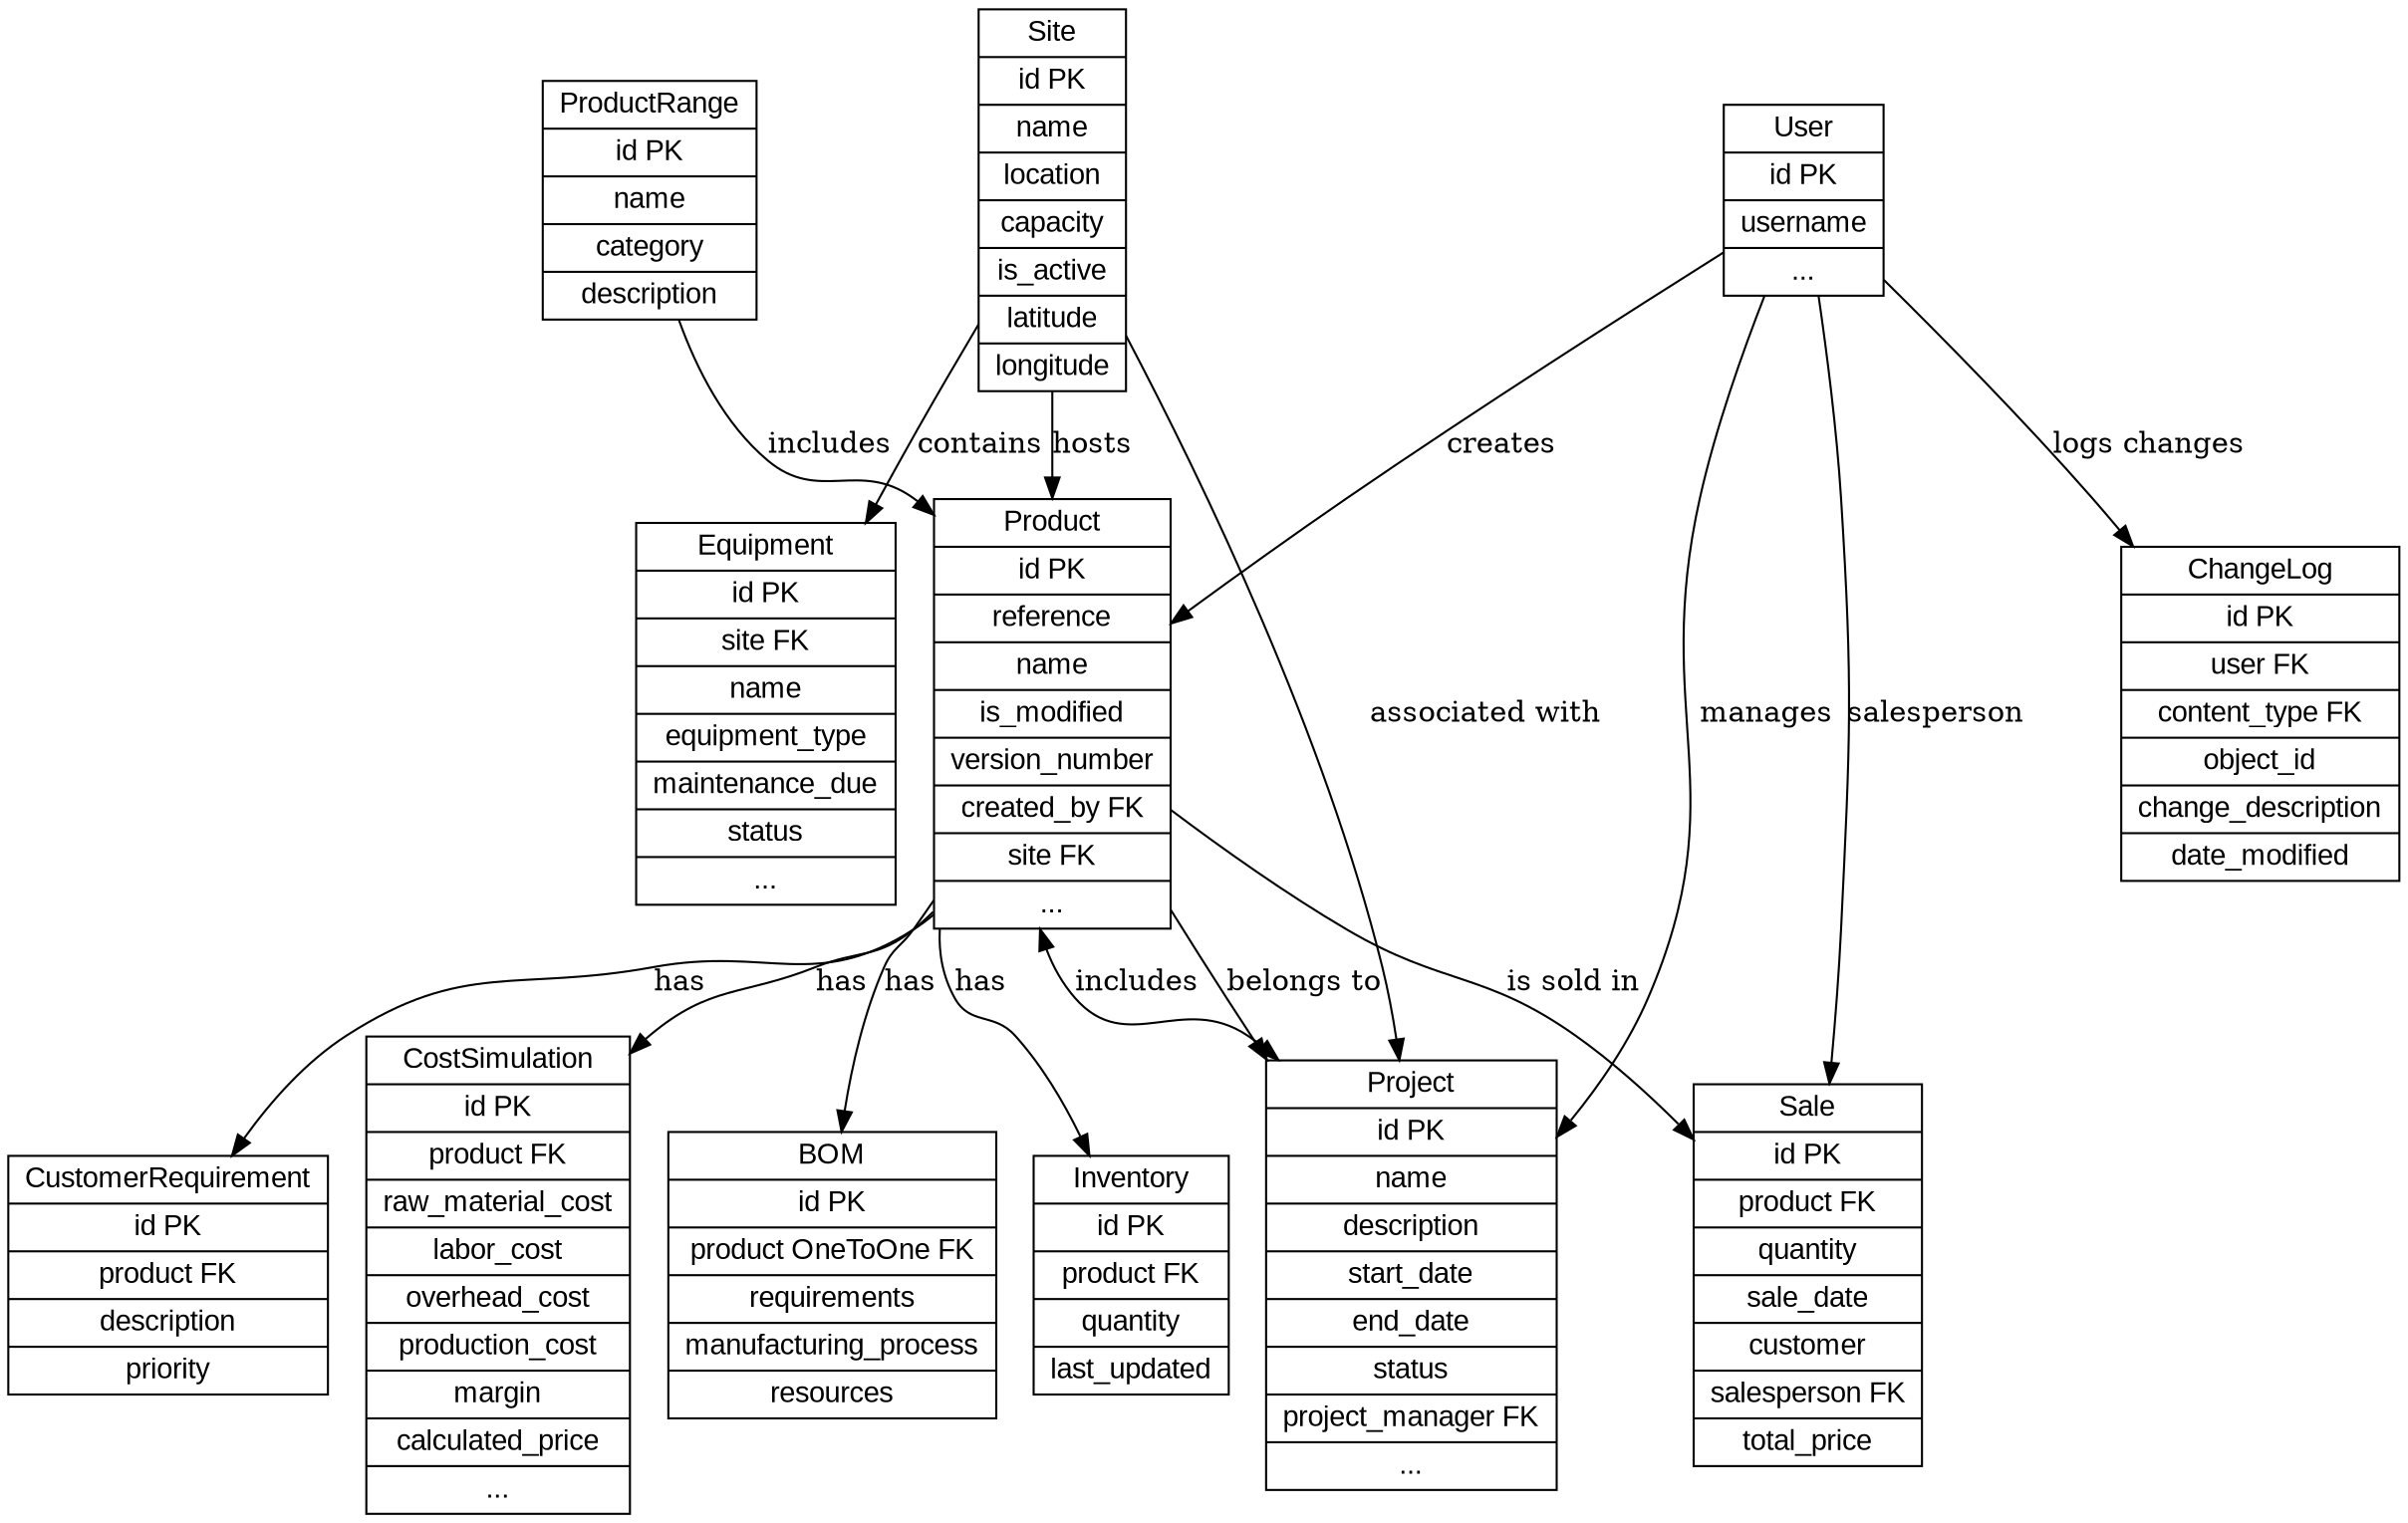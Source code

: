 digraph ERD {
    node [shape=record, fontname=Arial]

    User [label="{User|id PK|username|...}"]
    ProductRange [label="{ProductRange|id PK|name|category|description}"]
    Site [label="{Site|id PK|name|location|capacity|is_active|latitude|longitude}"]
    Product [label="{Product|id PK|reference|name|is_modified|version_number|created_by FK|site FK|...}"]
    CostSimulation [label="{CostSimulation|id PK|product FK|raw_material_cost|labor_cost|overhead_cost|production_cost|margin|calculated_price|...}"]
    BOM [label="{BOM|id PK|product OneToOne FK|requirements|manufacturing_process|resources}"]
    CustomerRequirement [label="{CustomerRequirement|id PK|product FK|description|priority}"]
    Project [label="{Project|id PK|name|description|start_date|end_date|status|project_manager FK|...}"]
    Equipment [label="{Equipment|id PK|site FK|name|equipment_type|maintenance_due|status|...}"]
    Inventory [label="{Inventory|id PK|product FK|quantity|last_updated}"]
    Sale [label="{Sale|id PK|product FK|quantity|sale_date|customer|salesperson FK|total_price}"]
    ChangeLog [label="{ChangeLog|id PK|user FK|content_type FK|object_id|change_description|date_modified}"]

    User -> Product [label="creates"]
    User -> Sale [label="salesperson"]
    User -> Project [label="manages"]
    User -> ChangeLog [label="logs changes"]

    ProductRange -> Product [label="includes"]
    Site -> Product [label="hosts"]
    Site -> Equipment [label="contains"]
    Site -> Project [label="associated with"]

    Product -> CostSimulation [label="has"]
    Product -> Inventory [label="has"]
    Product -> Sale [label="is sold in"]
    Product -> BOM [label="has"]
    Product -> CustomerRequirement [label="has"]
    Product -> Project [label="belongs to"]

    Project -> Product [label="includes" dir=both]
}
